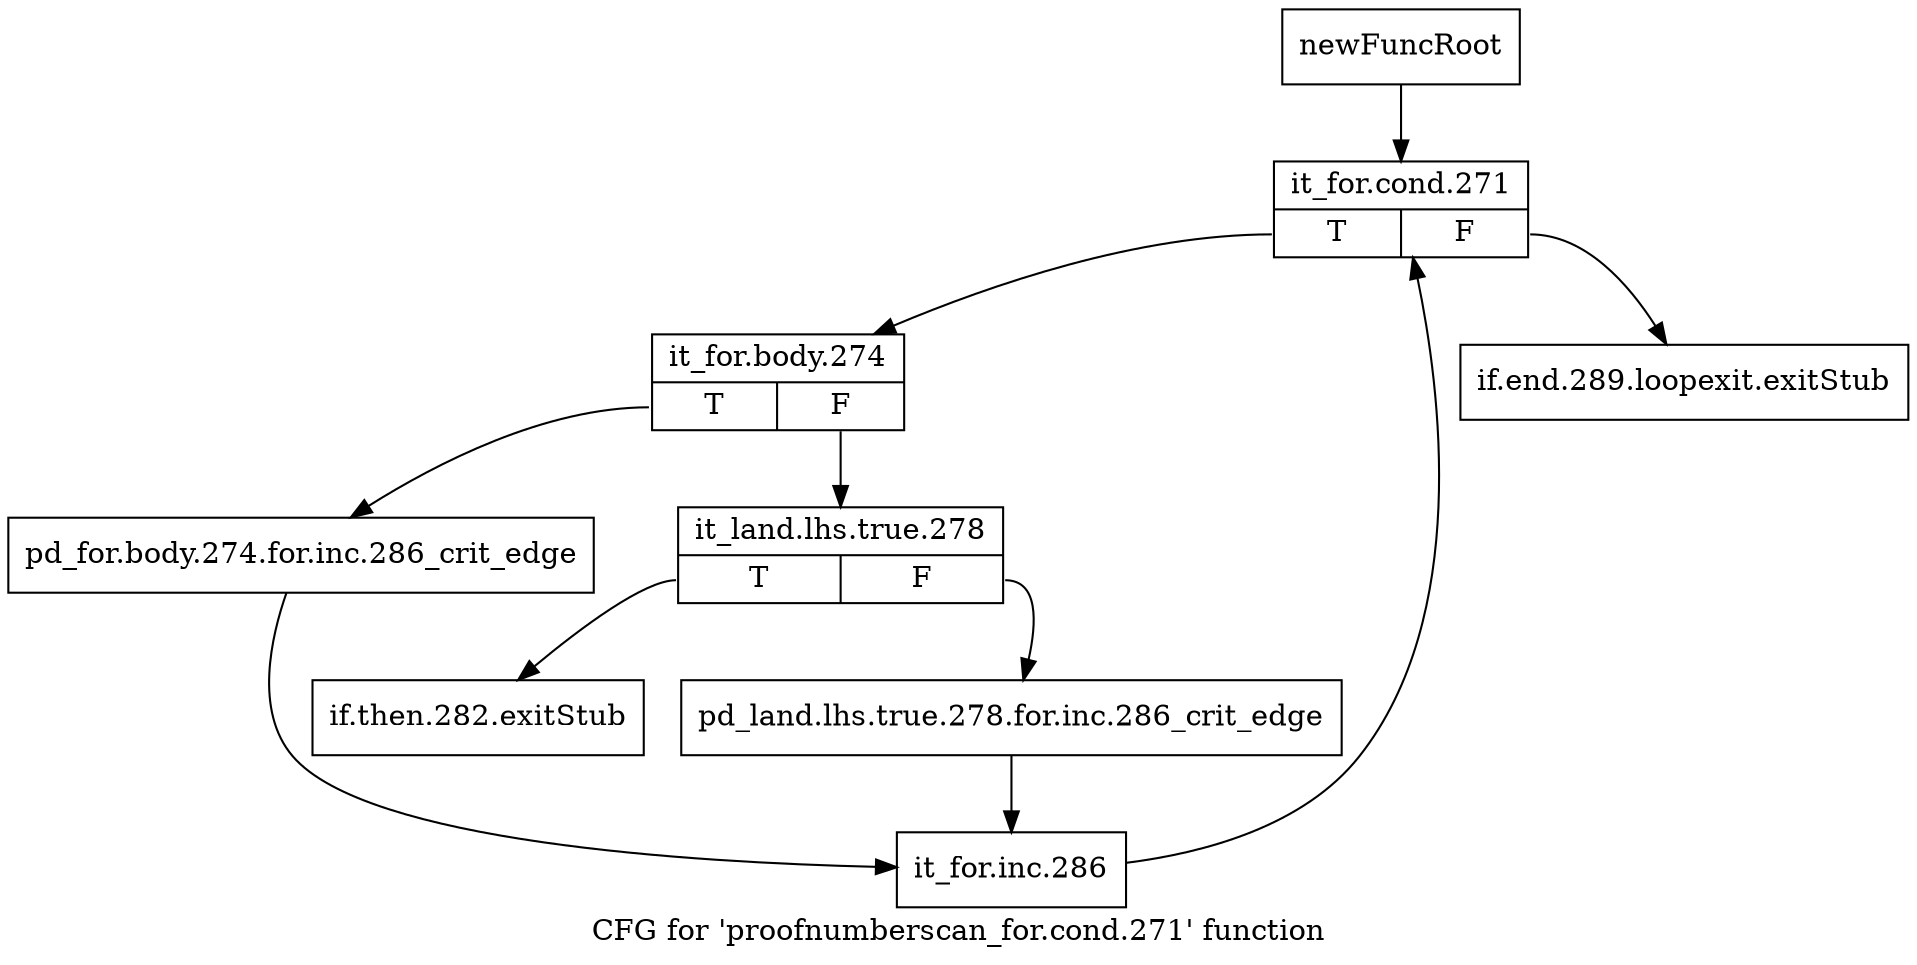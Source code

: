 digraph "CFG for 'proofnumberscan_for.cond.271' function" {
	label="CFG for 'proofnumberscan_for.cond.271' function";

	Node0xfc9a30 [shape=record,label="{newFuncRoot}"];
	Node0xfc9a30 -> Node0xfc9b20;
	Node0xfc9a80 [shape=record,label="{if.end.289.loopexit.exitStub}"];
	Node0xfc9ad0 [shape=record,label="{if.then.282.exitStub}"];
	Node0xfc9b20 [shape=record,label="{it_for.cond.271|{<s0>T|<s1>F}}"];
	Node0xfc9b20:s0 -> Node0xfc9b70;
	Node0xfc9b20:s1 -> Node0xfc9a80;
	Node0xfc9b70 [shape=record,label="{it_for.body.274|{<s0>T|<s1>F}}"];
	Node0xfc9b70:s0 -> Node0xfc9c60;
	Node0xfc9b70:s1 -> Node0xfc9bc0;
	Node0xfc9bc0 [shape=record,label="{it_land.lhs.true.278|{<s0>T|<s1>F}}"];
	Node0xfc9bc0:s0 -> Node0xfc9ad0;
	Node0xfc9bc0:s1 -> Node0xfc9c10;
	Node0xfc9c10 [shape=record,label="{pd_land.lhs.true.278.for.inc.286_crit_edge}"];
	Node0xfc9c10 -> Node0xfc9cb0;
	Node0xfc9c60 [shape=record,label="{pd_for.body.274.for.inc.286_crit_edge}"];
	Node0xfc9c60 -> Node0xfc9cb0;
	Node0xfc9cb0 [shape=record,label="{it_for.inc.286}"];
	Node0xfc9cb0 -> Node0xfc9b20;
}
